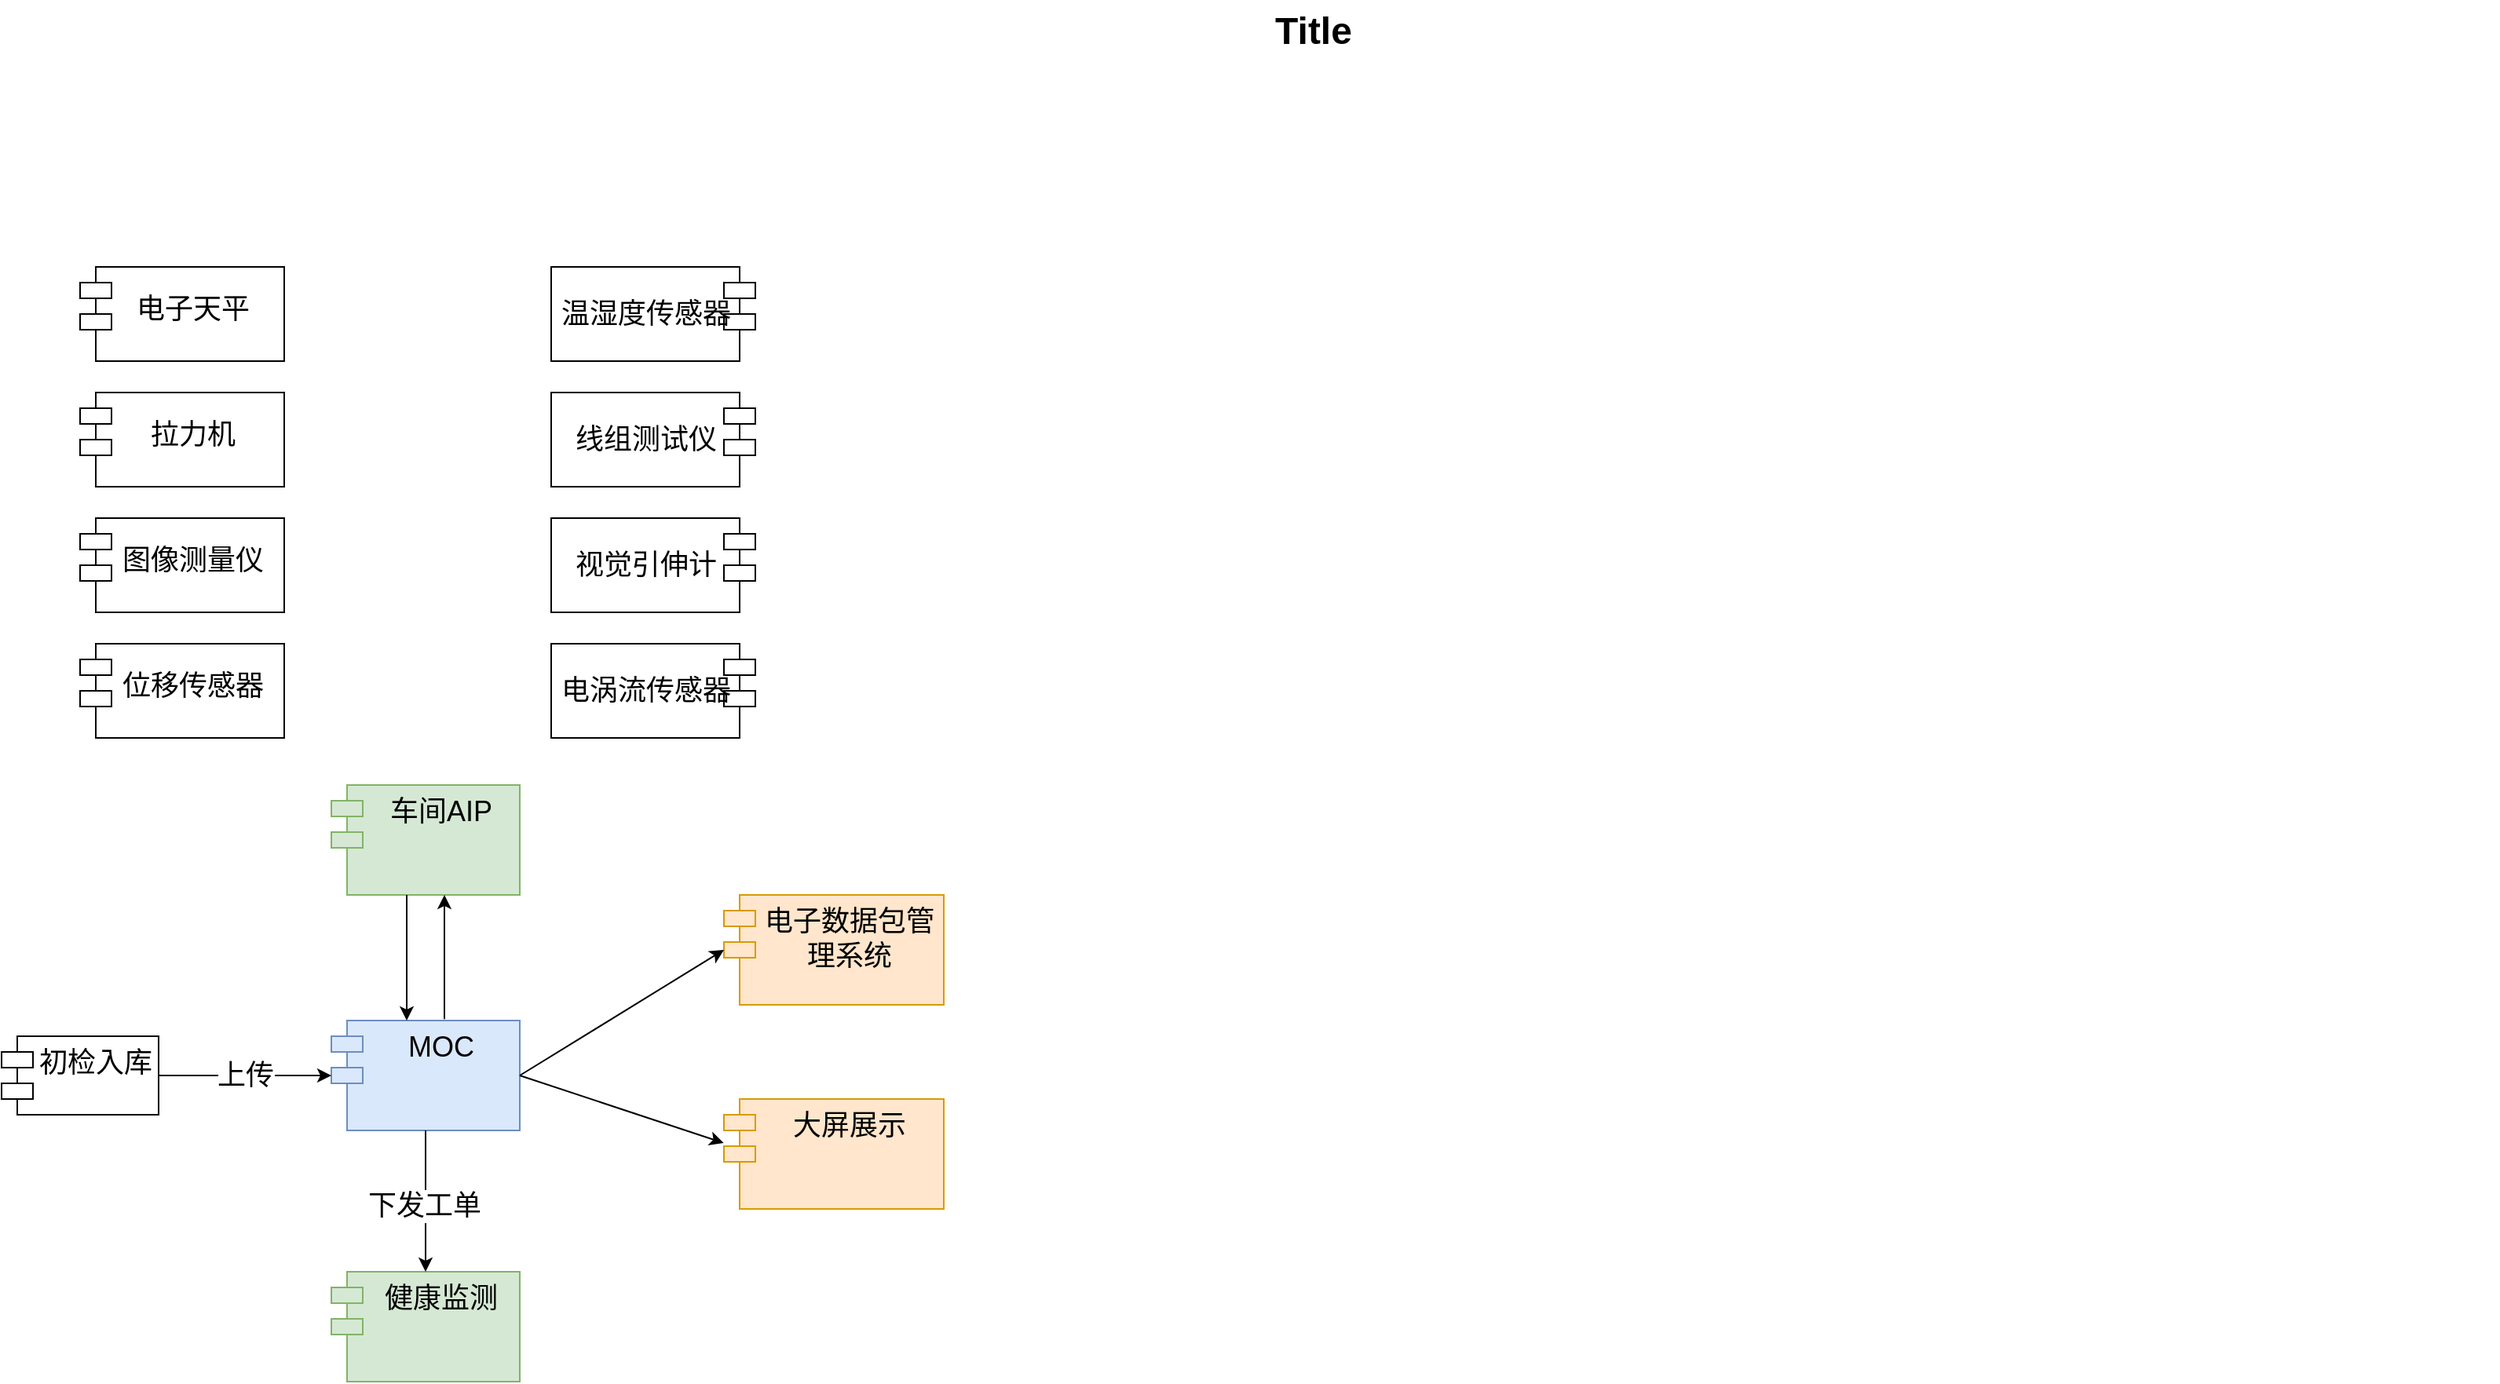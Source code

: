 <mxfile version="22.1.1" type="github">
  <diagram name="Page-1" id="929967ad-93f9-6ef4-fab6-5d389245f69c">
    <mxGraphModel dx="832" dy="726" grid="1" gridSize="10" guides="1" tooltips="1" connect="1" arrows="1" fold="1" page="1" pageScale="1.5" pageWidth="1169" pageHeight="826" background="none" math="0" shadow="0">
      <root>
        <mxCell id="0" style=";html=1;" />
        <mxCell id="1" style=";html=1;" parent="0" />
        <mxCell id="1672d66443f91eb5-23" value="Title" style="text;strokeColor=none;fillColor=none;html=1;fontSize=24;fontStyle=1;verticalAlign=middle;align=center;" parent="1" vertex="1">
          <mxGeometry x="120" y="40" width="1510" height="40" as="geometry" />
        </mxCell>
        <mxCell id="cBho5tHVx4u5MSihOpmh-1" value="MOC" style="shape=module;align=left;spacingLeft=20;align=center;verticalAlign=top;whiteSpace=wrap;html=1;fillColor=#dae8fc;strokeColor=#6c8ebf;fontSize=18;" vertex="1" parent="1">
          <mxGeometry x="250" y="690" width="120" height="70" as="geometry" />
        </mxCell>
        <mxCell id="cBho5tHVx4u5MSihOpmh-2" value="初检入库&lt;br style=&quot;font-size: 18px;&quot;&gt;" style="shape=module;align=left;spacingLeft=20;align=center;verticalAlign=top;whiteSpace=wrap;html=1;fontSize=18;" vertex="1" parent="1">
          <mxGeometry x="40" y="700" width="100" height="50" as="geometry" />
        </mxCell>
        <mxCell id="cBho5tHVx4u5MSihOpmh-6" value="上传" style="endArrow=classic;html=1;rounded=0;exitX=1;exitY=0.5;exitDx=0;exitDy=0;fontSize=18;" edge="1" parent="1" source="cBho5tHVx4u5MSihOpmh-2" target="cBho5tHVx4u5MSihOpmh-1">
          <mxGeometry relative="1" as="geometry">
            <mxPoint x="250" y="830" as="sourcePoint" />
            <mxPoint x="350" y="830" as="targetPoint" />
          </mxGeometry>
        </mxCell>
        <mxCell id="cBho5tHVx4u5MSihOpmh-8" value="电子数据包管理系统" style="shape=module;align=left;spacingLeft=20;align=center;verticalAlign=top;whiteSpace=wrap;html=1;fillColor=#ffe6cc;strokeColor=#d79b00;fontSize=18;" vertex="1" parent="1">
          <mxGeometry x="500" y="610" width="140" height="70" as="geometry" />
        </mxCell>
        <mxCell id="cBho5tHVx4u5MSihOpmh-9" value="" style="endArrow=classic;html=1;rounded=0;exitX=1;exitY=0.5;exitDx=0;exitDy=0;entryX=0;entryY=0;entryDx=0;entryDy=35;entryPerimeter=0;fontSize=18;" edge="1" parent="1" source="cBho5tHVx4u5MSihOpmh-1" target="cBho5tHVx4u5MSihOpmh-8">
          <mxGeometry width="50" height="50" relative="1" as="geometry">
            <mxPoint x="430" y="930" as="sourcePoint" />
            <mxPoint x="480" y="880" as="targetPoint" />
          </mxGeometry>
        </mxCell>
        <mxCell id="cBho5tHVx4u5MSihOpmh-10" value="健康监测" style="shape=module;align=left;spacingLeft=20;align=center;verticalAlign=top;whiteSpace=wrap;html=1;fillColor=#d5e8d4;strokeColor=#82b366;fontSize=18;" vertex="1" parent="1">
          <mxGeometry x="250" y="850" width="120" height="70" as="geometry" />
        </mxCell>
        <mxCell id="cBho5tHVx4u5MSihOpmh-11" value="" style="endArrow=classic;html=1;rounded=0;exitX=0.5;exitY=1;exitDx=0;exitDy=0;entryX=0.5;entryY=0;entryDx=0;entryDy=0;fontSize=18;" edge="1" parent="1" source="cBho5tHVx4u5MSihOpmh-1" target="cBho5tHVx4u5MSihOpmh-10">
          <mxGeometry width="50" height="50" relative="1" as="geometry">
            <mxPoint x="300" y="670" as="sourcePoint" />
            <mxPoint x="350" y="620" as="targetPoint" />
          </mxGeometry>
        </mxCell>
        <mxCell id="cBho5tHVx4u5MSihOpmh-12" value="下发工单" style="edgeLabel;html=1;align=center;verticalAlign=middle;resizable=0;points=[];fontSize=18;" vertex="1" connectable="0" parent="cBho5tHVx4u5MSihOpmh-11">
          <mxGeometry x="0.052" y="-1" relative="1" as="geometry">
            <mxPoint as="offset" />
          </mxGeometry>
        </mxCell>
        <mxCell id="cBho5tHVx4u5MSihOpmh-13" value="车间AIP" style="shape=module;align=left;spacingLeft=20;align=center;verticalAlign=top;whiteSpace=wrap;html=1;fillColor=#d5e8d4;strokeColor=#82b366;fontSize=18;" vertex="1" parent="1">
          <mxGeometry x="250" y="540" width="120" height="70" as="geometry" />
        </mxCell>
        <mxCell id="cBho5tHVx4u5MSihOpmh-14" value="" style="endArrow=classic;html=1;rounded=0;exitX=0.6;exitY=-0.012;exitDx=0;exitDy=0;exitPerimeter=0;entryX=0.6;entryY=1;entryDx=0;entryDy=0;" edge="1" parent="1" source="cBho5tHVx4u5MSihOpmh-1" target="cBho5tHVx4u5MSihOpmh-13">
          <mxGeometry width="50" height="50" relative="1" as="geometry">
            <mxPoint x="328.44" y="612.89" as="sourcePoint" />
            <mxPoint x="330" y="620" as="targetPoint" />
          </mxGeometry>
        </mxCell>
        <mxCell id="cBho5tHVx4u5MSihOpmh-16" value="" style="endArrow=classic;html=1;rounded=0;exitX=0.4;exitY=1;exitDx=0;exitDy=0;entryX=0.4;entryY=0;entryDx=0;entryDy=0;" edge="1" parent="1" source="cBho5tHVx4u5MSihOpmh-13" target="cBho5tHVx4u5MSihOpmh-1">
          <mxGeometry width="50" height="50" relative="1" as="geometry">
            <mxPoint x="551.176" y="780" as="sourcePoint" />
            <mxPoint x="310" y="680" as="targetPoint" />
          </mxGeometry>
        </mxCell>
        <mxCell id="cBho5tHVx4u5MSihOpmh-17" value="大屏展示" style="shape=module;align=left;spacingLeft=20;align=center;verticalAlign=top;whiteSpace=wrap;html=1;fillColor=#ffe6cc;strokeColor=#d79b00;fontSize=18;" vertex="1" parent="1">
          <mxGeometry x="500" y="740" width="140" height="70" as="geometry" />
        </mxCell>
        <mxCell id="cBho5tHVx4u5MSihOpmh-18" value="" style="endArrow=classic;html=1;rounded=0;exitX=1;exitY=0.5;exitDx=0;exitDy=0;entryX=-0.001;entryY=0.4;entryDx=0;entryDy=0;entryPerimeter=0;" edge="1" parent="1" source="cBho5tHVx4u5MSihOpmh-1" target="cBho5tHVx4u5MSihOpmh-17">
          <mxGeometry width="50" height="50" relative="1" as="geometry">
            <mxPoint x="450" y="550" as="sourcePoint" />
            <mxPoint x="500" y="500" as="targetPoint" />
          </mxGeometry>
        </mxCell>
        <mxCell id="cBho5tHVx4u5MSihOpmh-19" value="电子天平" style="shape=module;align=center;spacingLeft=14;align=center;verticalAlign=top;whiteSpace=wrap;fontSize=18;spacingTop=-1;html=1;horizontal=1;spacing=13;" vertex="1" parent="1">
          <mxGeometry x="90" y="210" width="130" height="60" as="geometry" />
        </mxCell>
        <mxCell id="cBho5tHVx4u5MSihOpmh-20" value="拉力机" style="shape=module;align=center;spacingLeft=14;align=center;verticalAlign=top;whiteSpace=wrap;fontSize=18;spacingTop=-1;html=1;horizontal=1;spacing=13;" vertex="1" parent="1">
          <mxGeometry x="90" y="290" width="130" height="60" as="geometry" />
        </mxCell>
        <mxCell id="cBho5tHVx4u5MSihOpmh-21" value="图像测量仪" style="shape=module;align=center;spacingLeft=14;align=center;verticalAlign=top;whiteSpace=wrap;fontSize=18;spacingTop=-1;html=1;horizontal=1;spacing=13;" vertex="1" parent="1">
          <mxGeometry x="90" y="370" width="130" height="60" as="geometry" />
        </mxCell>
        <mxCell id="cBho5tHVx4u5MSihOpmh-22" value="位移传感器" style="shape=module;align=center;spacingLeft=14;align=center;verticalAlign=top;whiteSpace=wrap;fontSize=18;spacingTop=-1;html=1;horizontal=1;spacing=13;" vertex="1" parent="1">
          <mxGeometry x="90" y="450" width="130" height="60" as="geometry" />
        </mxCell>
        <mxCell id="cBho5tHVx4u5MSihOpmh-23" value="温湿度传感器" style="shape=module;align=left;spacingLeft=-9;align=center;verticalAlign=middle;whiteSpace=wrap;html=1;fontSize=18;direction=east;flipH=1;textDirection=rtl;labelPosition=center;verticalLabelPosition=middle;labelBackgroundColor=none;labelBorderColor=none;" vertex="1" parent="1">
          <mxGeometry x="390" y="210" width="130" height="60" as="geometry" />
        </mxCell>
        <mxCell id="cBho5tHVx4u5MSihOpmh-24" value="线组测试仪" style="shape=module;align=left;spacingLeft=-9;align=center;verticalAlign=middle;whiteSpace=wrap;html=1;fontSize=18;direction=east;flipH=1;textDirection=rtl;labelPosition=center;verticalLabelPosition=middle;labelBackgroundColor=none;labelBorderColor=none;" vertex="1" parent="1">
          <mxGeometry x="390" y="290" width="130" height="60" as="geometry" />
        </mxCell>
        <mxCell id="cBho5tHVx4u5MSihOpmh-25" value="视觉引伸计" style="shape=module;align=left;spacingLeft=-9;align=center;verticalAlign=middle;whiteSpace=wrap;html=1;fontSize=18;direction=east;flipH=1;textDirection=rtl;labelPosition=center;verticalLabelPosition=middle;labelBackgroundColor=none;labelBorderColor=none;" vertex="1" parent="1">
          <mxGeometry x="390" y="370" width="130" height="60" as="geometry" />
        </mxCell>
        <mxCell id="cBho5tHVx4u5MSihOpmh-26" value="电涡流传感器" style="shape=module;align=left;spacingLeft=-9;align=center;verticalAlign=middle;whiteSpace=wrap;html=1;fontSize=18;direction=east;flipH=1;textDirection=rtl;labelPosition=center;verticalLabelPosition=middle;labelBackgroundColor=none;labelBorderColor=none;" vertex="1" parent="1">
          <mxGeometry x="390" y="450" width="130" height="60" as="geometry" />
        </mxCell>
      </root>
    </mxGraphModel>
  </diagram>
</mxfile>
